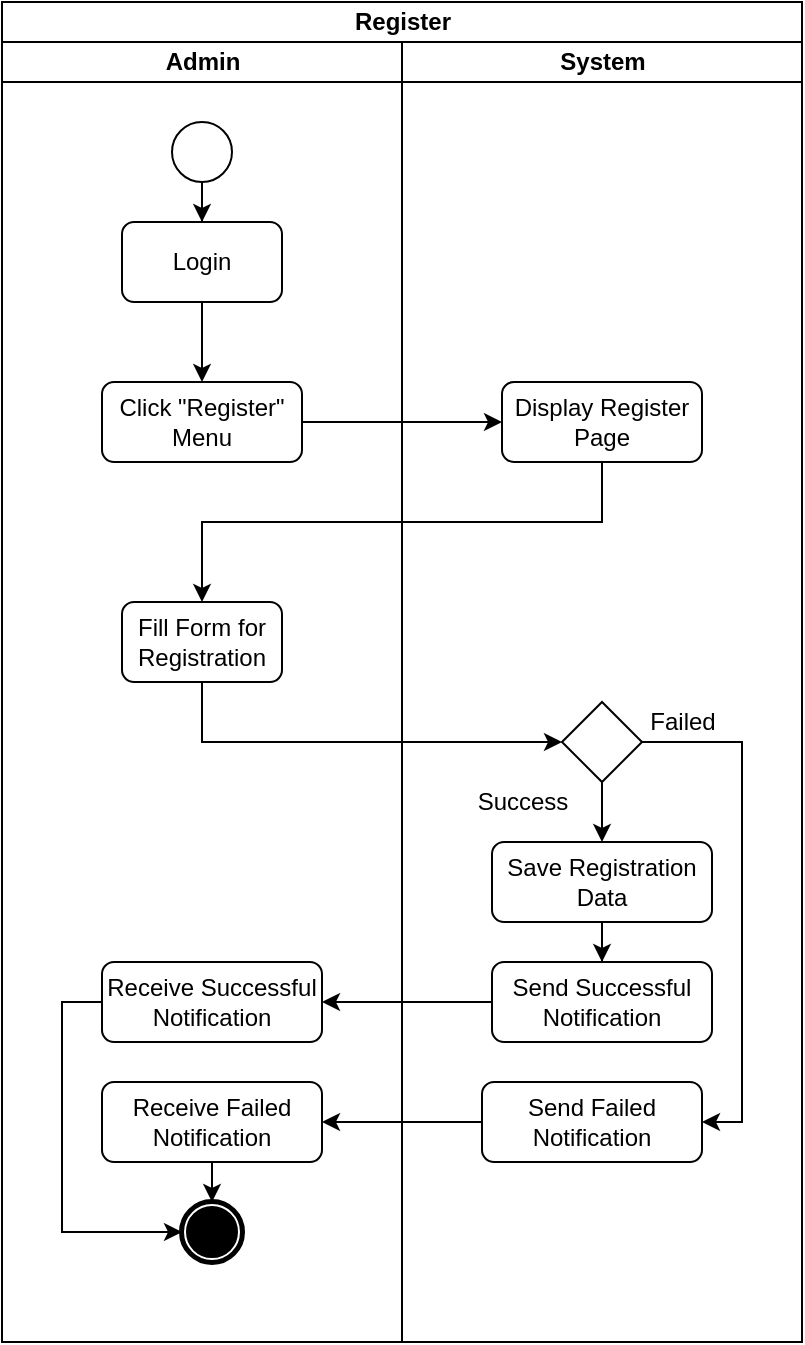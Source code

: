 <mxfile version="13.9.9" type="device"><diagram id="prtHgNgQTEPvFCAcTncT" name="Page-1"><mxGraphModel dx="768" dy="522" grid="1" gridSize="10" guides="1" tooltips="1" connect="1" arrows="1" fold="1" page="1" pageScale="1" pageWidth="827" pageHeight="1169" math="0" shadow="0"><root><mxCell id="0"/><mxCell id="1" parent="0"/><mxCell id="s5nRZKTJbhpcgo2Q8b4i-1" value="Register" style="swimlane;html=1;childLayout=stackLayout;resizeParent=1;resizeParentMax=0;startSize=20;" parent="1" vertex="1"><mxGeometry x="240" y="20" width="400" height="670" as="geometry"/></mxCell><mxCell id="s5nRZKTJbhpcgo2Q8b4i-2" value="Admin" style="swimlane;html=1;startSize=20;" parent="s5nRZKTJbhpcgo2Q8b4i-1" vertex="1"><mxGeometry y="20" width="200" height="650" as="geometry"/></mxCell><mxCell id="s5nRZKTJbhpcgo2Q8b4i-44" style="edgeStyle=orthogonalEdgeStyle;rounded=0;orthogonalLoop=1;jettySize=auto;html=1;entryX=0.5;entryY=0;entryDx=0;entryDy=0;" parent="s5nRZKTJbhpcgo2Q8b4i-2" source="s5nRZKTJbhpcgo2Q8b4i-5" target="s5nRZKTJbhpcgo2Q8b4i-43" edge="1"><mxGeometry relative="1" as="geometry"/></mxCell><mxCell id="s5nRZKTJbhpcgo2Q8b4i-5" value="" style="ellipse;whiteSpace=wrap;html=1;aspect=fixed;fillColor=#FFFFFF;" parent="s5nRZKTJbhpcgo2Q8b4i-2" vertex="1"><mxGeometry x="85" y="40" width="30" height="30" as="geometry"/></mxCell><mxCell id="s5nRZKTJbhpcgo2Q8b4i-7" value="Fill Form for Registration" style="rounded=1;whiteSpace=wrap;html=1;fillColor=#FFFFFF;" parent="s5nRZKTJbhpcgo2Q8b4i-2" vertex="1"><mxGeometry x="60" y="280" width="80" height="40" as="geometry"/></mxCell><mxCell id="s5nRZKTJbhpcgo2Q8b4i-39" style="edgeStyle=orthogonalEdgeStyle;rounded=0;orthogonalLoop=1;jettySize=auto;html=1;entryX=0;entryY=0.5;entryDx=0;entryDy=0;" parent="s5nRZKTJbhpcgo2Q8b4i-2" source="s5nRZKTJbhpcgo2Q8b4i-36" target="yGOdDFmxxUIA7AnVCQcL-1" edge="1"><mxGeometry relative="1" as="geometry"><Array as="points"><mxPoint x="30" y="480"/><mxPoint x="30" y="595"/></Array><mxPoint x="90" y="595" as="targetPoint"/></mxGeometry></mxCell><mxCell id="s5nRZKTJbhpcgo2Q8b4i-36" value="Receive Successful Notification" style="rounded=1;whiteSpace=wrap;html=1;fillColor=#FFFFFF;" parent="s5nRZKTJbhpcgo2Q8b4i-2" vertex="1"><mxGeometry x="50" y="460" width="110" height="40" as="geometry"/></mxCell><mxCell id="s5nRZKTJbhpcgo2Q8b4i-42" style="edgeStyle=orthogonalEdgeStyle;rounded=0;orthogonalLoop=1;jettySize=auto;html=1;entryX=0.5;entryY=0;entryDx=0;entryDy=0;" parent="s5nRZKTJbhpcgo2Q8b4i-2" source="s5nRZKTJbhpcgo2Q8b4i-37" target="yGOdDFmxxUIA7AnVCQcL-1" edge="1"><mxGeometry relative="1" as="geometry"><mxPoint x="105" y="580" as="targetPoint"/></mxGeometry></mxCell><mxCell id="s5nRZKTJbhpcgo2Q8b4i-37" value="Receive Failed Notification" style="rounded=1;whiteSpace=wrap;html=1;fillColor=#FFFFFF;" parent="s5nRZKTJbhpcgo2Q8b4i-2" vertex="1"><mxGeometry x="50" y="520" width="110" height="40" as="geometry"/></mxCell><mxCell id="_CJjEQxNhiy13MQlTkgo-2" style="edgeStyle=orthogonalEdgeStyle;rounded=0;orthogonalLoop=1;jettySize=auto;html=1;entryX=0.5;entryY=0;entryDx=0;entryDy=0;" parent="s5nRZKTJbhpcgo2Q8b4i-2" source="s5nRZKTJbhpcgo2Q8b4i-43" target="_CJjEQxNhiy13MQlTkgo-1" edge="1"><mxGeometry relative="1" as="geometry"/></mxCell><mxCell id="s5nRZKTJbhpcgo2Q8b4i-43" value="Login" style="rounded=1;whiteSpace=wrap;html=1;fillColor=#FFFFFF;" parent="s5nRZKTJbhpcgo2Q8b4i-2" vertex="1"><mxGeometry x="60" y="90" width="80" height="40" as="geometry"/></mxCell><mxCell id="_CJjEQxNhiy13MQlTkgo-1" value="Click &quot;Register&quot; Menu" style="rounded=1;whiteSpace=wrap;html=1;fillColor=#FFFFFF;" parent="s5nRZKTJbhpcgo2Q8b4i-2" vertex="1"><mxGeometry x="50" y="170" width="100" height="40" as="geometry"/></mxCell><mxCell id="yGOdDFmxxUIA7AnVCQcL-1" value="" style="shape=mxgraph.bpmn.shape;html=1;verticalLabelPosition=bottom;labelBackgroundColor=#ffffff;verticalAlign=top;align=center;perimeter=ellipsePerimeter;outlineConnect=0;outline=end;symbol=terminate;" vertex="1" parent="s5nRZKTJbhpcgo2Q8b4i-2"><mxGeometry x="90" y="580" width="30" height="30" as="geometry"/></mxCell><mxCell id="s5nRZKTJbhpcgo2Q8b4i-3" value="System" style="swimlane;html=1;startSize=20;" parent="s5nRZKTJbhpcgo2Q8b4i-1" vertex="1"><mxGeometry x="200" y="20" width="200" height="650" as="geometry"/></mxCell><mxCell id="s5nRZKTJbhpcgo2Q8b4i-10" value="Save Registration Data" style="rounded=1;whiteSpace=wrap;html=1;fillColor=#FFFFFF;" parent="s5nRZKTJbhpcgo2Q8b4i-3" vertex="1"><mxGeometry x="45" y="400" width="110" height="40" as="geometry"/></mxCell><mxCell id="s5nRZKTJbhpcgo2Q8b4i-30" style="edgeStyle=orthogonalEdgeStyle;rounded=0;orthogonalLoop=1;jettySize=auto;html=1;entryX=0.5;entryY=0;entryDx=0;entryDy=0;" parent="s5nRZKTJbhpcgo2Q8b4i-3" source="s5nRZKTJbhpcgo2Q8b4i-15" target="s5nRZKTJbhpcgo2Q8b4i-10" edge="1"><mxGeometry relative="1" as="geometry"/></mxCell><mxCell id="s5nRZKTJbhpcgo2Q8b4i-33" style="edgeStyle=orthogonalEdgeStyle;rounded=0;orthogonalLoop=1;jettySize=auto;html=1;entryX=1;entryY=0.5;entryDx=0;entryDy=0;" parent="s5nRZKTJbhpcgo2Q8b4i-3" source="s5nRZKTJbhpcgo2Q8b4i-15" target="s5nRZKTJbhpcgo2Q8b4i-32" edge="1"><mxGeometry relative="1" as="geometry"><Array as="points"><mxPoint x="170" y="350"/><mxPoint x="170" y="540"/></Array></mxGeometry></mxCell><mxCell id="s5nRZKTJbhpcgo2Q8b4i-15" value="" style="rhombus;whiteSpace=wrap;html=1;fillColor=#FFFFFF;rotation=-90;" parent="s5nRZKTJbhpcgo2Q8b4i-3" vertex="1"><mxGeometry x="80" y="330" width="40" height="40" as="geometry"/></mxCell><mxCell id="s5nRZKTJbhpcgo2Q8b4i-32" value="Send Failed Notification" style="rounded=1;whiteSpace=wrap;html=1;fillColor=#FFFFFF;" parent="s5nRZKTJbhpcgo2Q8b4i-3" vertex="1"><mxGeometry x="40" y="520" width="110" height="40" as="geometry"/></mxCell><mxCell id="_CJjEQxNhiy13MQlTkgo-3" value="Display Register Page" style="rounded=1;whiteSpace=wrap;html=1;fillColor=#FFFFFF;" parent="s5nRZKTJbhpcgo2Q8b4i-3" vertex="1"><mxGeometry x="50" y="170" width="100" height="40" as="geometry"/></mxCell><mxCell id="_CJjEQxNhiy13MQlTkgo-4" style="edgeStyle=orthogonalEdgeStyle;rounded=0;orthogonalLoop=1;jettySize=auto;html=1;entryX=0;entryY=0.5;entryDx=0;entryDy=0;" parent="s5nRZKTJbhpcgo2Q8b4i-1" source="_CJjEQxNhiy13MQlTkgo-1" target="_CJjEQxNhiy13MQlTkgo-3" edge="1"><mxGeometry relative="1" as="geometry"/></mxCell><mxCell id="_CJjEQxNhiy13MQlTkgo-5" style="edgeStyle=orthogonalEdgeStyle;rounded=0;orthogonalLoop=1;jettySize=auto;html=1;entryX=0.5;entryY=0;entryDx=0;entryDy=0;" parent="s5nRZKTJbhpcgo2Q8b4i-1" source="_CJjEQxNhiy13MQlTkgo-3" target="s5nRZKTJbhpcgo2Q8b4i-7" edge="1"><mxGeometry relative="1" as="geometry"><Array as="points"><mxPoint x="300" y="260"/><mxPoint x="100" y="260"/></Array></mxGeometry></mxCell><mxCell id="s5nRZKTJbhpcgo2Q8b4i-40" style="edgeStyle=orthogonalEdgeStyle;rounded=0;orthogonalLoop=1;jettySize=auto;html=1;entryX=1;entryY=0.5;entryDx=0;entryDy=0;" parent="s5nRZKTJbhpcgo2Q8b4i-1" source="s5nRZKTJbhpcgo2Q8b4i-32" target="s5nRZKTJbhpcgo2Q8b4i-37" edge="1"><mxGeometry relative="1" as="geometry"/></mxCell><mxCell id="s5nRZKTJbhpcgo2Q8b4i-12" style="edgeStyle=orthogonalEdgeStyle;rounded=0;orthogonalLoop=1;jettySize=auto;html=1;entryX=0.5;entryY=0;entryDx=0;entryDy=0;" parent="s5nRZKTJbhpcgo2Q8b4i-1" source="s5nRZKTJbhpcgo2Q8b4i-7" target="s5nRZKTJbhpcgo2Q8b4i-15" edge="1"><mxGeometry relative="1" as="geometry"><mxPoint x="100" y="380" as="targetPoint"/><Array as="points"><mxPoint x="100" y="370"/></Array></mxGeometry></mxCell><mxCell id="s5nRZKTJbhpcgo2Q8b4i-31" value="Send Successful Notification" style="rounded=1;whiteSpace=wrap;html=1;fillColor=#FFFFFF;" parent="1" vertex="1"><mxGeometry x="485" y="500" width="110" height="40" as="geometry"/></mxCell><mxCell id="s5nRZKTJbhpcgo2Q8b4i-34" style="edgeStyle=orthogonalEdgeStyle;rounded=0;orthogonalLoop=1;jettySize=auto;html=1;entryX=0.5;entryY=0;entryDx=0;entryDy=0;" parent="1" source="s5nRZKTJbhpcgo2Q8b4i-10" target="s5nRZKTJbhpcgo2Q8b4i-31" edge="1"><mxGeometry relative="1" as="geometry"/></mxCell><mxCell id="s5nRZKTJbhpcgo2Q8b4i-38" style="edgeStyle=orthogonalEdgeStyle;rounded=0;orthogonalLoop=1;jettySize=auto;html=1;entryX=1;entryY=0.5;entryDx=0;entryDy=0;" parent="1" source="s5nRZKTJbhpcgo2Q8b4i-31" target="s5nRZKTJbhpcgo2Q8b4i-36" edge="1"><mxGeometry relative="1" as="geometry"/></mxCell><mxCell id="_CJjEQxNhiy13MQlTkgo-6" value="Failed" style="text;html=1;align=center;verticalAlign=middle;resizable=0;points=[];autosize=1;strokeColor=none;" parent="1" vertex="1"><mxGeometry x="555" y="370" width="50" height="20" as="geometry"/></mxCell><mxCell id="_CJjEQxNhiy13MQlTkgo-7" value="Success" style="text;html=1;align=center;verticalAlign=middle;resizable=0;points=[];autosize=1;strokeColor=none;" parent="1" vertex="1"><mxGeometry x="470" y="410" width="60" height="20" as="geometry"/></mxCell></root></mxGraphModel></diagram></mxfile>